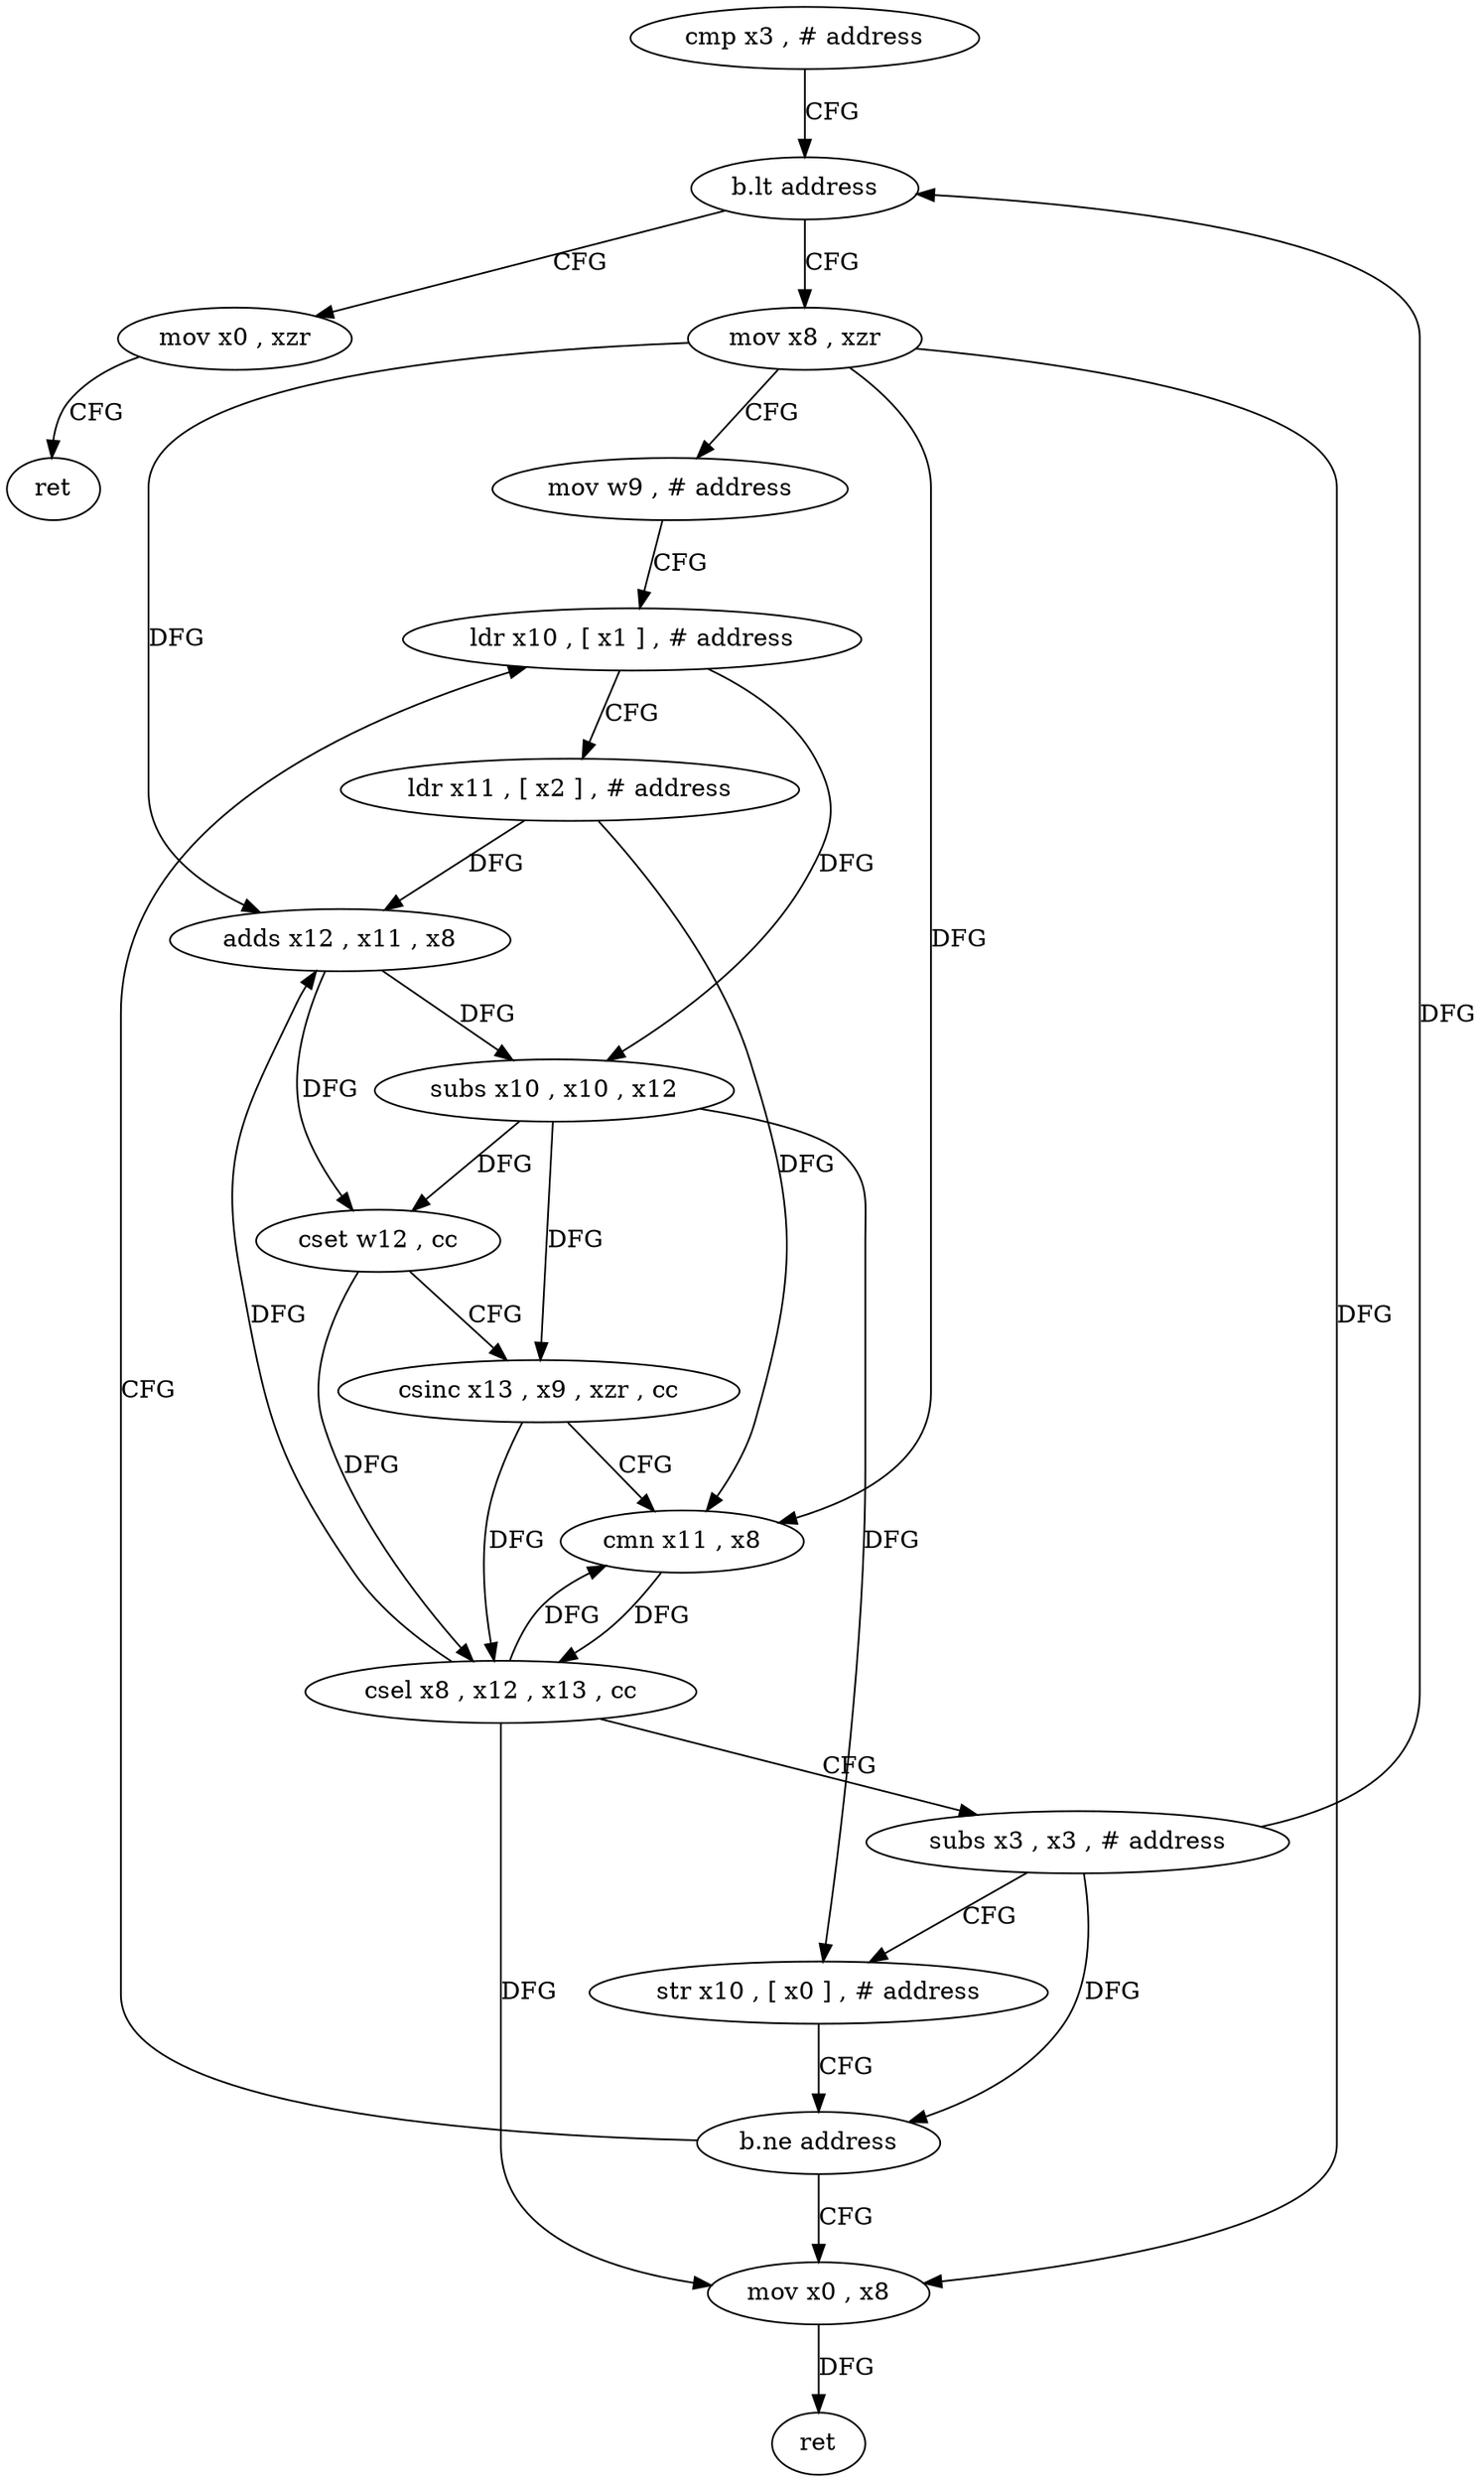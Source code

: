 digraph "func" {
"4217624" [label = "cmp x3 , # address" ]
"4217628" [label = "b.lt address" ]
"4217692" [label = "mov x0 , xzr" ]
"4217632" [label = "mov x8 , xzr" ]
"4217696" [label = "ret" ]
"4217636" [label = "mov w9 , # address" ]
"4217640" [label = "ldr x10 , [ x1 ] , # address" ]
"4217644" [label = "ldr x11 , [ x2 ] , # address" ]
"4217648" [label = "adds x12 , x11 , x8" ]
"4217652" [label = "subs x10 , x10 , x12" ]
"4217656" [label = "cset w12 , cc" ]
"4217660" [label = "csinc x13 , x9 , xzr , cc" ]
"4217664" [label = "cmn x11 , x8" ]
"4217668" [label = "csel x8 , x12 , x13 , cc" ]
"4217672" [label = "subs x3 , x3 , # address" ]
"4217676" [label = "str x10 , [ x0 ] , # address" ]
"4217680" [label = "b.ne address" ]
"4217684" [label = "mov x0 , x8" ]
"4217688" [label = "ret" ]
"4217624" -> "4217628" [ label = "CFG" ]
"4217628" -> "4217692" [ label = "CFG" ]
"4217628" -> "4217632" [ label = "CFG" ]
"4217692" -> "4217696" [ label = "CFG" ]
"4217632" -> "4217636" [ label = "CFG" ]
"4217632" -> "4217648" [ label = "DFG" ]
"4217632" -> "4217664" [ label = "DFG" ]
"4217632" -> "4217684" [ label = "DFG" ]
"4217636" -> "4217640" [ label = "CFG" ]
"4217640" -> "4217644" [ label = "CFG" ]
"4217640" -> "4217652" [ label = "DFG" ]
"4217644" -> "4217648" [ label = "DFG" ]
"4217644" -> "4217664" [ label = "DFG" ]
"4217648" -> "4217652" [ label = "DFG" ]
"4217648" -> "4217656" [ label = "DFG" ]
"4217652" -> "4217656" [ label = "DFG" ]
"4217652" -> "4217676" [ label = "DFG" ]
"4217652" -> "4217660" [ label = "DFG" ]
"4217656" -> "4217660" [ label = "CFG" ]
"4217656" -> "4217668" [ label = "DFG" ]
"4217660" -> "4217664" [ label = "CFG" ]
"4217660" -> "4217668" [ label = "DFG" ]
"4217664" -> "4217668" [ label = "DFG" ]
"4217668" -> "4217672" [ label = "CFG" ]
"4217668" -> "4217648" [ label = "DFG" ]
"4217668" -> "4217664" [ label = "DFG" ]
"4217668" -> "4217684" [ label = "DFG" ]
"4217672" -> "4217676" [ label = "CFG" ]
"4217672" -> "4217628" [ label = "DFG" ]
"4217672" -> "4217680" [ label = "DFG" ]
"4217676" -> "4217680" [ label = "CFG" ]
"4217680" -> "4217640" [ label = "CFG" ]
"4217680" -> "4217684" [ label = "CFG" ]
"4217684" -> "4217688" [ label = "DFG" ]
}

